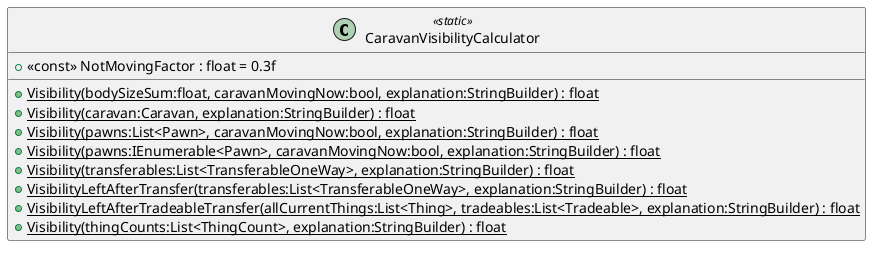 @startuml
class CaravanVisibilityCalculator <<static>> {
    + <<const>> NotMovingFactor : float = 0.3f
    + {static} Visibility(bodySizeSum:float, caravanMovingNow:bool, explanation:StringBuilder) : float
    + {static} Visibility(caravan:Caravan, explanation:StringBuilder) : float
    + {static} Visibility(pawns:List<Pawn>, caravanMovingNow:bool, explanation:StringBuilder) : float
    + {static} Visibility(pawns:IEnumerable<Pawn>, caravanMovingNow:bool, explanation:StringBuilder) : float
    + {static} Visibility(transferables:List<TransferableOneWay>, explanation:StringBuilder) : float
    + {static} VisibilityLeftAfterTransfer(transferables:List<TransferableOneWay>, explanation:StringBuilder) : float
    + {static} VisibilityLeftAfterTradeableTransfer(allCurrentThings:List<Thing>, tradeables:List<Tradeable>, explanation:StringBuilder) : float
    + {static} Visibility(thingCounts:List<ThingCount>, explanation:StringBuilder) : float
}
@enduml

